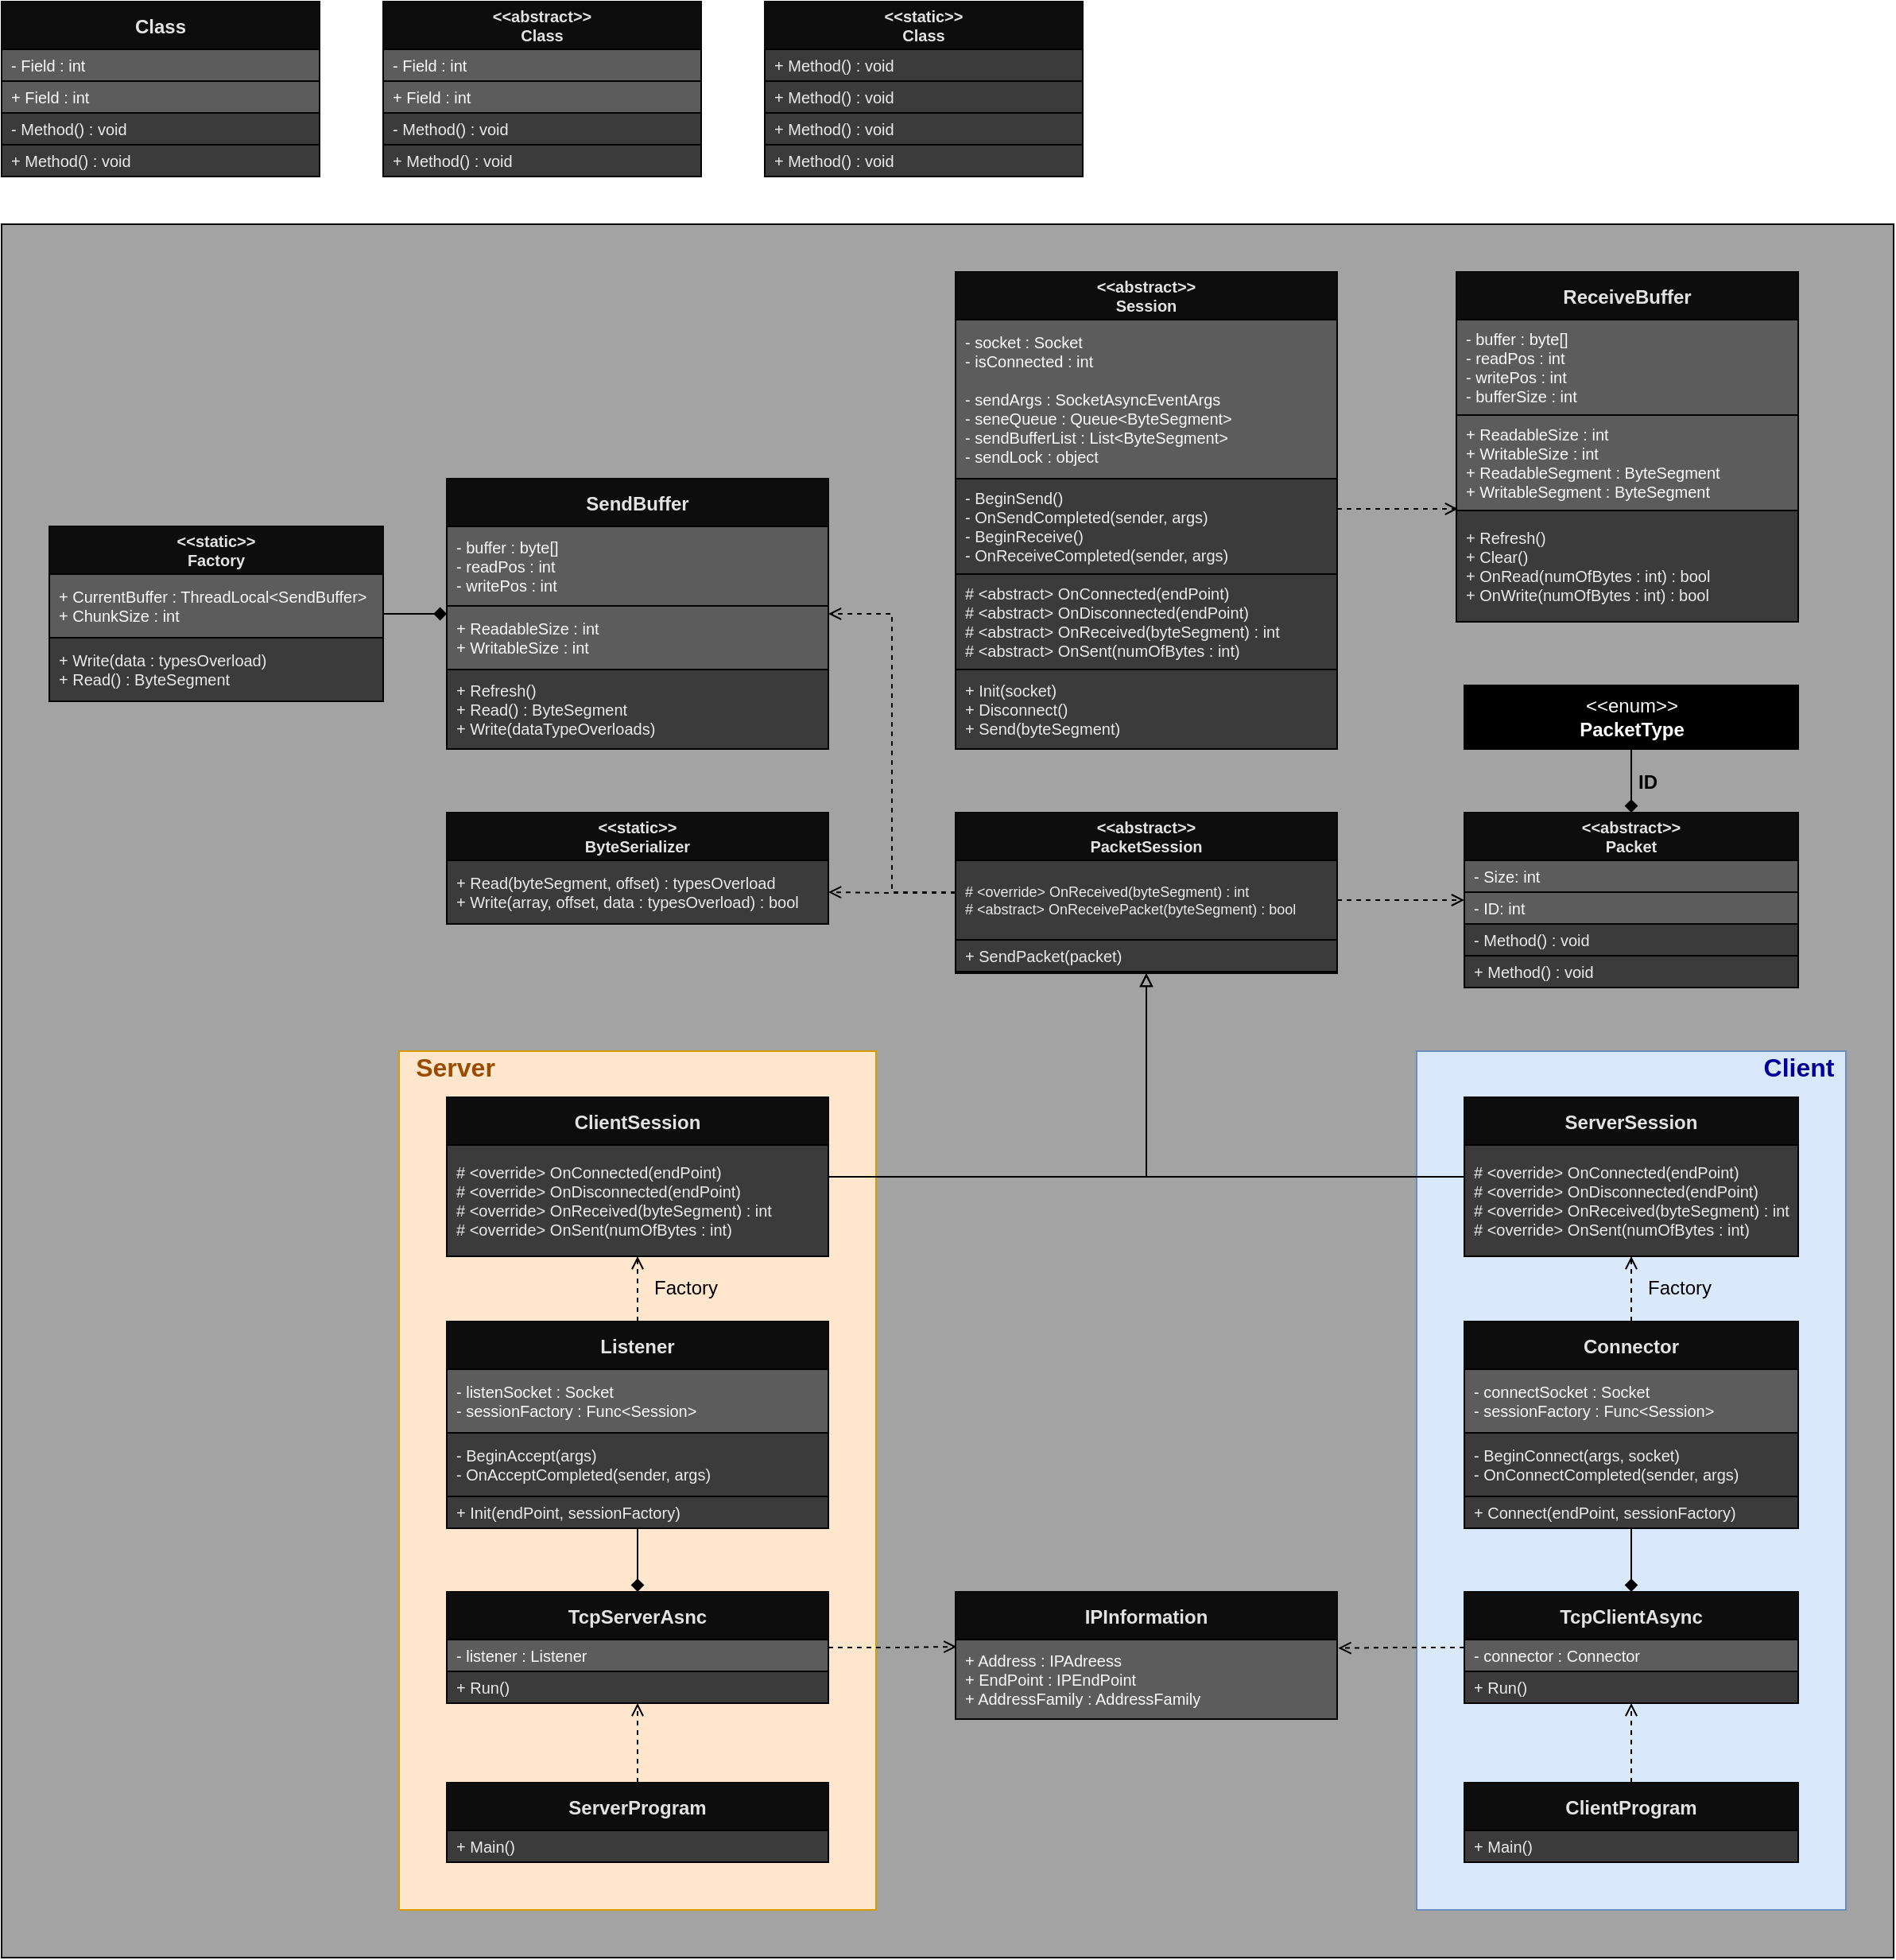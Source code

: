 <mxfile version="15.0.6" type="device"><diagram id="rxl3KO9zg1IrG6Cj4S-G" name="Page-1"><mxGraphModel dx="3161" dy="1089" grid="1" gridSize="10" guides="1" tooltips="1" connect="1" arrows="1" fold="1" page="1" pageScale="1" pageWidth="827" pageHeight="1169" math="0" shadow="0"><root><mxCell id="0"/><mxCell id="1" parent="0"/><mxCell id="gAie-ukueT0pM2yjUA3H-164" value="" style="rounded=0;whiteSpace=wrap;html=1;labelBackgroundColor=none;fontSize=8;fontColor=#000000;strokeColor=#000000;verticalAlign=middle;fillColor=#A3A3A3;" vertex="1" parent="1"><mxGeometry x="-520" y="710" width="1190" height="1090" as="geometry"/></mxCell><mxCell id="gAie-ukueT0pM2yjUA3H-161" value="" style="rounded=0;whiteSpace=wrap;html=1;labelBackgroundColor=none;fontSize=8;strokeColor=#d79b00;verticalAlign=middle;fillColor=#ffe6cc;" vertex="1" parent="1"><mxGeometry x="-270" y="1230" width="300" height="540" as="geometry"/></mxCell><mxCell id="gAie-ukueT0pM2yjUA3H-160" value="" style="rounded=0;whiteSpace=wrap;html=1;labelBackgroundColor=none;fontSize=8;strokeColor=#6c8ebf;verticalAlign=middle;fillColor=#dae8fc;" vertex="1" parent="1"><mxGeometry x="370" y="1230" width="270" height="540" as="geometry"/></mxCell><mxCell id="gAie-ukueT0pM2yjUA3H-1" value="&lt;&lt;abstract&gt;&gt;&#10;Class" style="swimlane;fontStyle=1;align=center;verticalAlign=middle;childLayout=stackLayout;horizontal=1;startSize=30;horizontalStack=0;resizeParent=1;resizeLast=0;collapsible=1;marginBottom=0;rounded=0;shadow=0;strokeWidth=1;fontSize=10;fillColor=#0D0D0D;fontColor=#E3E3E3;strokeColor=#0A0A0A;" vertex="1" parent="1"><mxGeometry x="-280" y="570" width="200" height="110" as="geometry"><mxRectangle x="230" y="140" width="160" height="26" as="alternateBounds"/></mxGeometry></mxCell><mxCell id="gAie-ukueT0pM2yjUA3H-2" value="- Field : int" style="text;align=left;verticalAlign=middle;spacingLeft=4;spacingRight=4;overflow=hidden;rotatable=0;points=[[0,0.5],[1,0.5]];portConstraint=eastwest;fontColor=#FAFAFA;strokeColor=#000000;fontSize=10;fontStyle=0;fillColor=#5C5C5C;" vertex="1" parent="gAie-ukueT0pM2yjUA3H-1"><mxGeometry y="30" width="200" height="20" as="geometry"/></mxCell><mxCell id="gAie-ukueT0pM2yjUA3H-3" value="+ Field : int" style="text;align=left;verticalAlign=middle;spacingLeft=4;spacingRight=4;overflow=hidden;rotatable=0;points=[[0,0.5],[1,0.5]];portConstraint=eastwest;fontColor=#FAFAFA;strokeColor=#000000;fontSize=10;fontStyle=0;fillColor=#5C5C5C;" vertex="1" parent="gAie-ukueT0pM2yjUA3H-1"><mxGeometry y="50" width="200" height="20" as="geometry"/></mxCell><mxCell id="gAie-ukueT0pM2yjUA3H-4" value="- Method() : void" style="text;align=left;verticalAlign=middle;spacingLeft=4;spacingRight=4;overflow=hidden;rotatable=0;points=[[0,0.5],[1,0.5]];portConstraint=eastwest;fontColor=#EBEBEB;fillColor=#3B3B3B;strokeColor=#000000;fontSize=10;" vertex="1" parent="gAie-ukueT0pM2yjUA3H-1"><mxGeometry y="70" width="200" height="20" as="geometry"/></mxCell><mxCell id="gAie-ukueT0pM2yjUA3H-5" value="+ Method() : void" style="text;align=left;verticalAlign=middle;spacingLeft=4;spacingRight=4;overflow=hidden;rotatable=0;points=[[0,0.5],[1,0.5]];portConstraint=eastwest;fontColor=#EBEBEB;fillColor=#3B3B3B;strokeColor=#000000;fontSize=10;" vertex="1" parent="gAie-ukueT0pM2yjUA3H-1"><mxGeometry y="90" width="200" height="20" as="geometry"/></mxCell><mxCell id="gAie-ukueT0pM2yjUA3H-6" value="Class" style="swimlane;fontStyle=1;align=center;verticalAlign=middle;childLayout=stackLayout;horizontal=1;startSize=30;horizontalStack=0;resizeParent=1;resizeLast=0;collapsible=1;marginBottom=0;rounded=0;shadow=0;strokeWidth=1;fontSize=12;fillColor=#0D0D0D;fontColor=#E3E3E3;strokeColor=#0A0A0A;" vertex="1" parent="1"><mxGeometry x="-520" y="570" width="200" height="110" as="geometry"><mxRectangle x="230" y="140" width="160" height="26" as="alternateBounds"/></mxGeometry></mxCell><mxCell id="gAie-ukueT0pM2yjUA3H-7" value="- Field : int" style="text;align=left;verticalAlign=middle;spacingLeft=4;spacingRight=4;overflow=hidden;rotatable=0;points=[[0,0.5],[1,0.5]];portConstraint=eastwest;fontColor=#FAFAFA;strokeColor=#000000;fontSize=10;fontStyle=0;fillColor=#5C5C5C;" vertex="1" parent="gAie-ukueT0pM2yjUA3H-6"><mxGeometry y="30" width="200" height="20" as="geometry"/></mxCell><mxCell id="gAie-ukueT0pM2yjUA3H-8" value="+ Field : int" style="text;align=left;verticalAlign=middle;spacingLeft=4;spacingRight=4;overflow=hidden;rotatable=0;points=[[0,0.5],[1,0.5]];portConstraint=eastwest;fontColor=#FAFAFA;strokeColor=#000000;fontSize=10;fontStyle=0;fillColor=#5C5C5C;" vertex="1" parent="gAie-ukueT0pM2yjUA3H-6"><mxGeometry y="50" width="200" height="20" as="geometry"/></mxCell><mxCell id="gAie-ukueT0pM2yjUA3H-9" value="- Method() : void" style="text;align=left;verticalAlign=middle;spacingLeft=4;spacingRight=4;overflow=hidden;rotatable=0;points=[[0,0.5],[1,0.5]];portConstraint=eastwest;fontColor=#EBEBEB;fillColor=#3B3B3B;strokeColor=#000000;fontSize=10;" vertex="1" parent="gAie-ukueT0pM2yjUA3H-6"><mxGeometry y="70" width="200" height="20" as="geometry"/></mxCell><mxCell id="gAie-ukueT0pM2yjUA3H-10" value="+ Method() : void" style="text;align=left;verticalAlign=middle;spacingLeft=4;spacingRight=4;overflow=hidden;rotatable=0;points=[[0,0.5],[1,0.5]];portConstraint=eastwest;fontColor=#EBEBEB;fillColor=#3B3B3B;strokeColor=#000000;fontSize=10;" vertex="1" parent="gAie-ukueT0pM2yjUA3H-6"><mxGeometry y="90" width="200" height="20" as="geometry"/></mxCell><mxCell id="gAie-ukueT0pM2yjUA3H-11" value="ReceiveBuffer" style="swimlane;fontStyle=1;align=center;verticalAlign=middle;childLayout=stackLayout;horizontal=1;startSize=30;horizontalStack=0;resizeParent=1;resizeLast=0;collapsible=1;marginBottom=0;rounded=0;shadow=0;strokeWidth=1;fontSize=12;fillColor=#0D0D0D;fontColor=#E3E3E3;strokeColor=#0A0A0A;" vertex="1" parent="1"><mxGeometry x="395" y="740" width="215" height="220" as="geometry"><mxRectangle x="230" y="140" width="160" height="26" as="alternateBounds"/></mxGeometry></mxCell><mxCell id="gAie-ukueT0pM2yjUA3H-12" value="- buffer : byte[]&#10;- readPos : int&#10;- writePos : int&#10;- bufferSize : int" style="text;align=left;verticalAlign=middle;spacingLeft=4;spacingRight=4;overflow=hidden;rotatable=0;points=[[0,0.5],[1,0.5]];portConstraint=eastwest;fontColor=#FAFAFA;strokeColor=#000000;fontSize=10;fontStyle=0;fillColor=#5C5C5C;" vertex="1" parent="gAie-ukueT0pM2yjUA3H-11"><mxGeometry y="30" width="215" height="60" as="geometry"/></mxCell><mxCell id="gAie-ukueT0pM2yjUA3H-135" value="+ ReadableSize : int&#10;+ WritableSize : int&#10;+ ReadableSegment : ByteSegment&#10;+ WritableSegment : ByteSegment" style="text;align=left;verticalAlign=middle;spacingLeft=4;spacingRight=4;overflow=hidden;rotatable=0;points=[[0,0.5],[1,0.5]];portConstraint=eastwest;fontColor=#FAFAFA;strokeColor=#000000;fontSize=10;fontStyle=0;fillColor=#5C5C5C;" vertex="1" parent="gAie-ukueT0pM2yjUA3H-11"><mxGeometry y="90" width="215" height="60" as="geometry"/></mxCell><mxCell id="gAie-ukueT0pM2yjUA3H-15" value="+ Refresh()&#10;+ Clear()&#10;+ OnRead(numOfBytes : int) : bool&#10;+ OnWrite(numOfBytes : int) : bool" style="text;align=left;verticalAlign=middle;spacingLeft=4;spacingRight=4;overflow=hidden;rotatable=0;points=[[0,0.5],[1,0.5]];portConstraint=eastwest;fontColor=#EBEBEB;fillColor=#3B3B3B;strokeColor=#000000;fontSize=10;" vertex="1" parent="gAie-ukueT0pM2yjUA3H-11"><mxGeometry y="150" width="215" height="70" as="geometry"/></mxCell><mxCell id="gAie-ukueT0pM2yjUA3H-147" style="edgeStyle=orthogonalEdgeStyle;rounded=0;orthogonalLoop=1;jettySize=auto;html=1;fontSize=9;endArrow=block;endFill=0;" edge="1" parent="1" source="gAie-ukueT0pM2yjUA3H-16" target="gAie-ukueT0pM2yjUA3H-109"><mxGeometry relative="1" as="geometry"/></mxCell><mxCell id="gAie-ukueT0pM2yjUA3H-16" value="ClientSession" style="swimlane;fontStyle=1;align=center;verticalAlign=middle;childLayout=stackLayout;horizontal=1;startSize=30;horizontalStack=0;resizeParent=1;resizeLast=0;collapsible=1;marginBottom=0;rounded=0;shadow=0;strokeWidth=1;fontSize=12;fillColor=#0D0D0D;fontColor=#E3E3E3;strokeColor=#0A0A0A;" vertex="1" parent="1"><mxGeometry x="-240" y="1259" width="240" height="100" as="geometry"><mxRectangle x="230" y="140" width="160" height="26" as="alternateBounds"/></mxGeometry></mxCell><mxCell id="gAie-ukueT0pM2yjUA3H-19" value="# &lt;override&gt; OnConnected(endPoint)&#10;# &lt;override&gt; OnDisconnected(endPoint) &#10;# &lt;override&gt; OnReceived(byteSegment) : int&#10;# &lt;override&gt; OnSent(numOfBytes : int)" style="text;align=left;verticalAlign=middle;spacingLeft=4;spacingRight=4;overflow=hidden;rotatable=0;points=[[0,0.5],[1,0.5]];portConstraint=eastwest;fontColor=#EBEBEB;fillColor=#3B3B3B;strokeColor=#000000;fontSize=10;" vertex="1" parent="gAie-ukueT0pM2yjUA3H-16"><mxGeometry y="30" width="240" height="70" as="geometry"/></mxCell><mxCell id="gAie-ukueT0pM2yjUA3H-21" value="&lt;&lt;static&gt;&gt;&#10;Class" style="swimlane;fontStyle=1;align=center;verticalAlign=middle;childLayout=stackLayout;horizontal=1;startSize=30;horizontalStack=0;resizeParent=1;resizeLast=0;collapsible=1;marginBottom=0;rounded=0;shadow=0;strokeWidth=1;fontSize=10;fillColor=#0D0D0D;fontColor=#E3E3E3;strokeColor=#0A0A0A;" vertex="1" parent="1"><mxGeometry x="-40" y="570" width="200" height="110" as="geometry"><mxRectangle x="230" y="140" width="160" height="26" as="alternateBounds"/></mxGeometry></mxCell><mxCell id="gAie-ukueT0pM2yjUA3H-22" value="+ Method() : void" style="text;align=left;verticalAlign=middle;spacingLeft=4;spacingRight=4;overflow=hidden;rotatable=0;points=[[0,0.5],[1,0.5]];portConstraint=eastwest;fontColor=#EBEBEB;fillColor=#3B3B3B;strokeColor=#000000;fontSize=10;" vertex="1" parent="gAie-ukueT0pM2yjUA3H-21"><mxGeometry y="30" width="200" height="20" as="geometry"/></mxCell><mxCell id="gAie-ukueT0pM2yjUA3H-23" value="+ Method() : void" style="text;align=left;verticalAlign=middle;spacingLeft=4;spacingRight=4;overflow=hidden;rotatable=0;points=[[0,0.5],[1,0.5]];portConstraint=eastwest;fontColor=#EBEBEB;fillColor=#3B3B3B;strokeColor=#000000;fontSize=10;" vertex="1" parent="gAie-ukueT0pM2yjUA3H-21"><mxGeometry y="50" width="200" height="20" as="geometry"/></mxCell><mxCell id="gAie-ukueT0pM2yjUA3H-24" value="+ Method() : void" style="text;align=left;verticalAlign=middle;spacingLeft=4;spacingRight=4;overflow=hidden;rotatable=0;points=[[0,0.5],[1,0.5]];portConstraint=eastwest;fontColor=#EBEBEB;fillColor=#3B3B3B;strokeColor=#000000;fontSize=10;" vertex="1" parent="gAie-ukueT0pM2yjUA3H-21"><mxGeometry y="70" width="200" height="20" as="geometry"/></mxCell><mxCell id="gAie-ukueT0pM2yjUA3H-25" value="+ Method() : void" style="text;align=left;verticalAlign=middle;spacingLeft=4;spacingRight=4;overflow=hidden;rotatable=0;points=[[0,0.5],[1,0.5]];portConstraint=eastwest;fontColor=#EBEBEB;fillColor=#3B3B3B;strokeColor=#000000;fontSize=10;" vertex="1" parent="gAie-ukueT0pM2yjUA3H-21"><mxGeometry y="90" width="200" height="20" as="geometry"/></mxCell><mxCell id="gAie-ukueT0pM2yjUA3H-119" style="edgeStyle=orthogonalEdgeStyle;rounded=0;orthogonalLoop=1;jettySize=auto;html=1;entryX=0.5;entryY=0;entryDx=0;entryDy=0;endArrow=diamond;endFill=1;" edge="1" parent="1" source="gAie-ukueT0pM2yjUA3H-26" target="gAie-ukueT0pM2yjUA3H-114"><mxGeometry relative="1" as="geometry"/></mxCell><mxCell id="gAie-ukueT0pM2yjUA3H-26" value="&lt;span style=&quot;font-size: 12px&quot;&gt;&amp;lt;&amp;lt;enum&amp;gt;&amp;gt;&lt;/span&gt;&lt;br style=&quot;font-size: 12px&quot;&gt;&lt;b style=&quot;font-size: 12px&quot;&gt;PacketType&lt;/b&gt;" style="html=1;fontSize=10;verticalAlign=middle;fillColor=#000000;fontColor=#FFFFFF;" vertex="1" parent="1"><mxGeometry x="400" y="1000" width="210" height="40" as="geometry"/></mxCell><mxCell id="gAie-ukueT0pM2yjUA3H-27" value="SendBuffer" style="swimlane;fontStyle=1;align=center;verticalAlign=middle;childLayout=stackLayout;horizontal=1;startSize=30;horizontalStack=0;resizeParent=1;resizeLast=0;collapsible=1;marginBottom=0;rounded=0;shadow=0;strokeWidth=1;fontSize=12;fillColor=#0D0D0D;fontColor=#E3E3E3;strokeColor=#0A0A0A;" vertex="1" parent="1"><mxGeometry x="-240" y="870" width="240" height="170" as="geometry"><mxRectangle x="230" y="140" width="160" height="26" as="alternateBounds"/></mxGeometry></mxCell><mxCell id="gAie-ukueT0pM2yjUA3H-28" value="- buffer : byte[]&#10;- readPos : int&#10;- writePos : int" style="text;align=left;verticalAlign=middle;spacingLeft=4;spacingRight=4;overflow=hidden;rotatable=0;points=[[0,0.5],[1,0.5]];portConstraint=eastwest;fontColor=#FAFAFA;strokeColor=#000000;fontSize=10;fontStyle=0;fillColor=#5C5C5C;" vertex="1" parent="gAie-ukueT0pM2yjUA3H-27"><mxGeometry y="30" width="240" height="50" as="geometry"/></mxCell><mxCell id="gAie-ukueT0pM2yjUA3H-29" value="+ ReadableSize : int&#10;+ WritableSize : int" style="text;align=left;verticalAlign=middle;spacingLeft=4;spacingRight=4;overflow=hidden;rotatable=0;points=[[0,0.5],[1,0.5]];portConstraint=eastwest;fontColor=#FAFAFA;strokeColor=#000000;fontSize=10;fontStyle=0;fillColor=#5C5C5C;" vertex="1" parent="gAie-ukueT0pM2yjUA3H-27"><mxGeometry y="80" width="240" height="40" as="geometry"/></mxCell><mxCell id="gAie-ukueT0pM2yjUA3H-31" value="+ Refresh()&#10;+ Read() : ByteSegment&#10;+ Write(dataTypeOverloads)" style="text;align=left;verticalAlign=middle;spacingLeft=4;spacingRight=4;overflow=hidden;rotatable=0;points=[[0,0.5],[1,0.5]];portConstraint=eastwest;fontColor=#EBEBEB;fillColor=#3B3B3B;strokeColor=#000000;fontSize=10;" vertex="1" parent="gAie-ukueT0pM2yjUA3H-27"><mxGeometry y="120" width="240" height="50" as="geometry"/></mxCell><mxCell id="gAie-ukueT0pM2yjUA3H-142" style="edgeStyle=orthogonalEdgeStyle;rounded=0;orthogonalLoop=1;jettySize=auto;html=1;fontSize=9;endArrow=diamond;endFill=1;" edge="1" parent="1" source="gAie-ukueT0pM2yjUA3H-32" target="gAie-ukueT0pM2yjUA3H-27"><mxGeometry relative="1" as="geometry"/></mxCell><mxCell id="gAie-ukueT0pM2yjUA3H-32" value="&lt;&lt;static&gt;&gt;&#10;Factory" style="swimlane;fontStyle=1;align=center;verticalAlign=middle;childLayout=stackLayout;horizontal=1;startSize=30;horizontalStack=0;resizeParent=1;resizeLast=0;collapsible=1;marginBottom=0;rounded=0;shadow=0;strokeWidth=1;fontSize=10;fillColor=#0D0D0D;fontColor=#E3E3E3;strokeColor=#0A0A0A;" vertex="1" parent="1"><mxGeometry x="-490" y="900" width="210" height="110" as="geometry"><mxRectangle x="230" y="140" width="160" height="26" as="alternateBounds"/></mxGeometry></mxCell><mxCell id="gAie-ukueT0pM2yjUA3H-141" value="+ CurrentBuffer : ThreadLocal&lt;SendBuffer&gt;&#10;+ ChunkSize : int" style="text;align=left;verticalAlign=middle;spacingLeft=4;spacingRight=4;overflow=hidden;rotatable=0;points=[[0,0.5],[1,0.5]];portConstraint=eastwest;fontColor=#FAFAFA;strokeColor=#000000;fontSize=10;fontStyle=0;fillColor=#5C5C5C;" vertex="1" parent="gAie-ukueT0pM2yjUA3H-32"><mxGeometry y="30" width="210" height="40" as="geometry"/></mxCell><mxCell id="gAie-ukueT0pM2yjUA3H-33" value="+ Write(data : typesOverload)&#10;+ Read() : ByteSegment" style="text;align=left;verticalAlign=middle;spacingLeft=4;spacingRight=4;overflow=hidden;rotatable=0;points=[[0,0.5],[1,0.5]];portConstraint=eastwest;fontColor=#EBEBEB;fillColor=#3B3B3B;strokeColor=#000000;fontSize=10;" vertex="1" parent="gAie-ukueT0pM2yjUA3H-32"><mxGeometry y="70" width="210" height="40" as="geometry"/></mxCell><mxCell id="gAie-ukueT0pM2yjUA3H-42" value="&lt;&lt;static&gt;&gt;&#10;ByteSerializer" style="swimlane;fontStyle=1;align=center;verticalAlign=middle;childLayout=stackLayout;horizontal=1;startSize=30;horizontalStack=0;resizeParent=1;resizeLast=0;collapsible=1;marginBottom=0;rounded=0;shadow=0;strokeWidth=1;fontSize=10;fillColor=#0D0D0D;fontColor=#E3E3E3;strokeColor=#0A0A0A;" vertex="1" parent="1"><mxGeometry x="-240" y="1080" width="240" height="70" as="geometry"><mxRectangle x="230" y="140" width="160" height="26" as="alternateBounds"/></mxGeometry></mxCell><mxCell id="gAie-ukueT0pM2yjUA3H-46" value="+ Read(byteSegment, offset) : typesOverload&#10;+ Write(array, offset, data : typesOverload) : bool" style="text;align=left;verticalAlign=middle;spacingLeft=4;spacingRight=4;overflow=hidden;rotatable=0;points=[[0,0.5],[1,0.5]];portConstraint=eastwest;fontColor=#EBEBEB;fillColor=#3B3B3B;strokeColor=#000000;fontSize=10;" vertex="1" parent="gAie-ukueT0pM2yjUA3H-42"><mxGeometry y="30" width="240" height="40" as="geometry"/></mxCell><mxCell id="gAie-ukueT0pM2yjUA3H-149" style="edgeStyle=orthogonalEdgeStyle;rounded=0;orthogonalLoop=1;jettySize=auto;html=1;entryX=0.5;entryY=1;entryDx=0;entryDy=0;fontSize=9;endArrow=open;endFill=0;dashed=1;" edge="1" parent="1" source="gAie-ukueT0pM2yjUA3H-49" target="gAie-ukueT0pM2yjUA3H-16"><mxGeometry relative="1" as="geometry"/></mxCell><mxCell id="gAie-ukueT0pM2yjUA3H-152" style="edgeStyle=orthogonalEdgeStyle;rounded=0;orthogonalLoop=1;jettySize=auto;html=1;exitX=0.5;exitY=1;exitDx=0;exitDy=0;fontSize=9;endArrow=diamond;endFill=1;" edge="1" parent="1" source="gAie-ukueT0pM2yjUA3H-49" target="gAie-ukueT0pM2yjUA3H-54"><mxGeometry relative="1" as="geometry"><mxPoint x="-120" y="1579" as="targetPoint"/></mxGeometry></mxCell><mxCell id="gAie-ukueT0pM2yjUA3H-49" value="Listener" style="swimlane;fontStyle=1;align=center;verticalAlign=middle;childLayout=stackLayout;horizontal=1;startSize=30;horizontalStack=0;resizeParent=1;resizeLast=0;collapsible=1;marginBottom=0;rounded=0;shadow=0;strokeWidth=1;fontSize=12;fillColor=#0D0D0D;fontColor=#E3E3E3;strokeColor=#0A0A0A;" vertex="1" parent="1"><mxGeometry x="-240" y="1400" width="240" height="130" as="geometry"><mxRectangle x="230" y="140" width="160" height="26" as="alternateBounds"/></mxGeometry></mxCell><mxCell id="gAie-ukueT0pM2yjUA3H-50" value="- listenSocket : Socket&#10;- sessionFactory : Func&lt;Session&gt;" style="text;align=left;verticalAlign=middle;spacingLeft=4;spacingRight=4;overflow=hidden;rotatable=0;points=[[0,0.5],[1,0.5]];portConstraint=eastwest;fontColor=#FAFAFA;strokeColor=#000000;fontSize=10;fontStyle=0;fillColor=#5C5C5C;" vertex="1" parent="gAie-ukueT0pM2yjUA3H-49"><mxGeometry y="30" width="240" height="40" as="geometry"/></mxCell><mxCell id="gAie-ukueT0pM2yjUA3H-53" value="- BeginAccept(args)&#10;- OnAcceptCompleted(sender, args)" style="text;align=left;verticalAlign=middle;spacingLeft=4;spacingRight=4;overflow=hidden;rotatable=0;points=[[0,0.5],[1,0.5]];portConstraint=eastwest;fontColor=#EBEBEB;fillColor=#3B3B3B;strokeColor=#000000;fontSize=10;" vertex="1" parent="gAie-ukueT0pM2yjUA3H-49"><mxGeometry y="70" width="240" height="40" as="geometry"/></mxCell><mxCell id="gAie-ukueT0pM2yjUA3H-157" style="edgeStyle=orthogonalEdgeStyle;rounded=0;orthogonalLoop=1;jettySize=auto;html=1;entryX=0.003;entryY=0.09;entryDx=0;entryDy=0;entryPerimeter=0;dashed=1;fontSize=12;endArrow=open;endFill=0;" edge="1" parent="1" source="gAie-ukueT0pM2yjUA3H-54" target="gAie-ukueT0pM2yjUA3H-82"><mxGeometry relative="1" as="geometry"/></mxCell><mxCell id="gAie-ukueT0pM2yjUA3H-54" value="TcpServerAsnc" style="swimlane;fontStyle=1;align=center;verticalAlign=middle;childLayout=stackLayout;horizontal=1;startSize=30;horizontalStack=0;resizeParent=1;resizeLast=0;collapsible=1;marginBottom=0;rounded=0;shadow=0;strokeWidth=1;fontSize=12;fillColor=#0D0D0D;fontColor=#E3E3E3;strokeColor=#0A0A0A;" vertex="1" parent="1"><mxGeometry x="-240" y="1570" width="240" height="70" as="geometry"><mxRectangle x="230" y="140" width="160" height="26" as="alternateBounds"/></mxGeometry></mxCell><mxCell id="gAie-ukueT0pM2yjUA3H-55" value="- listener : Listener" style="text;align=left;verticalAlign=middle;spacingLeft=4;spacingRight=4;overflow=hidden;rotatable=0;points=[[0,0.5],[1,0.5]];portConstraint=eastwest;fontColor=#FAFAFA;strokeColor=#000000;fontSize=10;fontStyle=0;fillColor=#5C5C5C;" vertex="1" parent="gAie-ukueT0pM2yjUA3H-54"><mxGeometry y="30" width="240" height="20" as="geometry"/></mxCell><mxCell id="gAie-ukueT0pM2yjUA3H-57" value="+ Run()" style="text;align=left;verticalAlign=middle;spacingLeft=4;spacingRight=4;overflow=hidden;rotatable=0;points=[[0,0.5],[1,0.5]];portConstraint=eastwest;fontColor=#EBEBEB;fillColor=#3B3B3B;strokeColor=#000000;fontSize=10;" vertex="1" parent="gAie-ukueT0pM2yjUA3H-54"><mxGeometry y="50" width="240" height="20" as="geometry"/></mxCell><mxCell id="gAie-ukueT0pM2yjUA3H-151" style="edgeStyle=orthogonalEdgeStyle;rounded=0;orthogonalLoop=1;jettySize=auto;html=1;dashed=1;fontSize=9;endArrow=open;endFill=0;" edge="1" parent="1" source="gAie-ukueT0pM2yjUA3H-59" target="gAie-ukueT0pM2yjUA3H-54"><mxGeometry relative="1" as="geometry"/></mxCell><mxCell id="gAie-ukueT0pM2yjUA3H-59" value="ServerProgram" style="swimlane;fontStyle=1;align=center;verticalAlign=middle;childLayout=stackLayout;horizontal=1;startSize=30;horizontalStack=0;resizeParent=1;resizeLast=0;collapsible=1;marginBottom=0;rounded=0;shadow=0;strokeWidth=1;fontSize=12;fillColor=#0D0D0D;fontColor=#E3E3E3;strokeColor=#0A0A0A;" vertex="1" parent="1"><mxGeometry x="-240" y="1690" width="240" height="50" as="geometry"><mxRectangle x="230" y="140" width="160" height="26" as="alternateBounds"/></mxGeometry></mxCell><mxCell id="gAie-ukueT0pM2yjUA3H-62" value="+ Main()" style="text;align=left;verticalAlign=middle;spacingLeft=4;spacingRight=4;overflow=hidden;rotatable=0;points=[[0,0.5],[1,0.5]];portConstraint=eastwest;fontColor=#EBEBEB;fillColor=#3B3B3B;strokeColor=#000000;fontSize=10;" vertex="1" parent="gAie-ukueT0pM2yjUA3H-59"><mxGeometry y="30" width="240" height="20" as="geometry"/></mxCell><mxCell id="gAie-ukueT0pM2yjUA3H-153" style="edgeStyle=orthogonalEdgeStyle;rounded=0;orthogonalLoop=1;jettySize=auto;html=1;fontSize=9;endArrow=diamond;endFill=1;" edge="1" parent="1" source="gAie-ukueT0pM2yjUA3H-64" target="gAie-ukueT0pM2yjUA3H-69"><mxGeometry relative="1" as="geometry"/></mxCell><mxCell id="gAie-ukueT0pM2yjUA3H-155" style="edgeStyle=orthogonalEdgeStyle;rounded=0;orthogonalLoop=1;jettySize=auto;html=1;dashed=1;fontSize=9;endArrow=open;endFill=0;" edge="1" parent="1" source="gAie-ukueT0pM2yjUA3H-64" target="gAie-ukueT0pM2yjUA3H-130"><mxGeometry relative="1" as="geometry"/></mxCell><mxCell id="gAie-ukueT0pM2yjUA3H-64" value="Connector" style="swimlane;fontStyle=1;align=center;verticalAlign=middle;childLayout=stackLayout;horizontal=1;startSize=30;horizontalStack=0;resizeParent=1;resizeLast=0;collapsible=1;marginBottom=0;rounded=0;shadow=0;strokeWidth=1;fontSize=12;fillColor=#0D0D0D;fontColor=#E3E3E3;strokeColor=#0A0A0A;" vertex="1" parent="1"><mxGeometry x="400" y="1400" width="210" height="130" as="geometry"><mxRectangle x="230" y="140" width="160" height="26" as="alternateBounds"/></mxGeometry></mxCell><mxCell id="gAie-ukueT0pM2yjUA3H-96" value="- connectSocket : Socket&#10;- sessionFactory : Func&lt;Session&gt;" style="text;align=left;verticalAlign=middle;spacingLeft=4;spacingRight=4;overflow=hidden;rotatable=0;points=[[0,0.5],[1,0.5]];portConstraint=eastwest;fontColor=#FAFAFA;strokeColor=#000000;fontSize=10;fontStyle=0;fillColor=#5C5C5C;" vertex="1" parent="gAie-ukueT0pM2yjUA3H-64"><mxGeometry y="30" width="210" height="40" as="geometry"/></mxCell><mxCell id="gAie-ukueT0pM2yjUA3H-68" value="- BeginConnect(args, socket)&#10;- OnConnectCompleted(sender, args)" style="text;align=left;verticalAlign=middle;spacingLeft=4;spacingRight=4;overflow=hidden;rotatable=0;points=[[0,0.5],[1,0.5]];portConstraint=eastwest;fontColor=#EBEBEB;fillColor=#3B3B3B;strokeColor=#000000;fontSize=10;" vertex="1" parent="gAie-ukueT0pM2yjUA3H-64"><mxGeometry y="70" width="210" height="40" as="geometry"/></mxCell><mxCell id="gAie-ukueT0pM2yjUA3H-67" value="+ Connect(endPoint, sessionFactory)" style="text;align=left;verticalAlign=middle;spacingLeft=4;spacingRight=4;overflow=hidden;rotatable=0;points=[[0,0.5],[1,0.5]];portConstraint=eastwest;fontColor=#EBEBEB;fillColor=#3B3B3B;strokeColor=#000000;fontSize=10;" vertex="1" parent="gAie-ukueT0pM2yjUA3H-64"><mxGeometry y="110" width="210" height="20" as="geometry"/></mxCell><mxCell id="gAie-ukueT0pM2yjUA3H-158" style="edgeStyle=orthogonalEdgeStyle;rounded=0;orthogonalLoop=1;jettySize=auto;html=1;entryX=1.003;entryY=0.107;entryDx=0;entryDy=0;entryPerimeter=0;dashed=1;fontSize=12;endArrow=open;endFill=0;" edge="1" parent="1" source="gAie-ukueT0pM2yjUA3H-69" target="gAie-ukueT0pM2yjUA3H-82"><mxGeometry relative="1" as="geometry"/></mxCell><mxCell id="gAie-ukueT0pM2yjUA3H-69" value="TcpClientAsync" style="swimlane;fontStyle=1;align=center;verticalAlign=middle;childLayout=stackLayout;horizontal=1;startSize=30;horizontalStack=0;resizeParent=1;resizeLast=0;collapsible=1;marginBottom=0;rounded=0;shadow=0;strokeWidth=1;fontSize=12;fillColor=#0D0D0D;fontColor=#E3E3E3;strokeColor=#0A0A0A;" vertex="1" parent="1"><mxGeometry x="400" y="1570" width="210" height="70" as="geometry"><mxRectangle x="230" y="140" width="160" height="26" as="alternateBounds"/></mxGeometry></mxCell><mxCell id="gAie-ukueT0pM2yjUA3H-70" value="- connector : Connector" style="text;align=left;verticalAlign=middle;spacingLeft=4;spacingRight=4;overflow=hidden;rotatable=0;points=[[0,0.5],[1,0.5]];portConstraint=eastwest;fontColor=#FAFAFA;strokeColor=#000000;fontSize=10;fontStyle=0;fillColor=#5C5C5C;" vertex="1" parent="gAie-ukueT0pM2yjUA3H-69"><mxGeometry y="30" width="210" height="20" as="geometry"/></mxCell><mxCell id="gAie-ukueT0pM2yjUA3H-72" value="+ Run()" style="text;align=left;verticalAlign=middle;spacingLeft=4;spacingRight=4;overflow=hidden;rotatable=0;points=[[0,0.5],[1,0.5]];portConstraint=eastwest;fontColor=#EBEBEB;fillColor=#3B3B3B;strokeColor=#000000;fontSize=10;" vertex="1" parent="gAie-ukueT0pM2yjUA3H-69"><mxGeometry y="50" width="210" height="20" as="geometry"/></mxCell><mxCell id="gAie-ukueT0pM2yjUA3H-154" style="edgeStyle=orthogonalEdgeStyle;rounded=0;orthogonalLoop=1;jettySize=auto;html=1;fontSize=9;endArrow=open;endFill=0;dashed=1;" edge="1" parent="1" source="gAie-ukueT0pM2yjUA3H-74" target="gAie-ukueT0pM2yjUA3H-69"><mxGeometry relative="1" as="geometry"><mxPoint x="505" y="1669" as="targetPoint"/></mxGeometry></mxCell><mxCell id="gAie-ukueT0pM2yjUA3H-74" value="ClientProgram" style="swimlane;fontStyle=1;align=center;verticalAlign=middle;childLayout=stackLayout;horizontal=1;startSize=30;horizontalStack=0;resizeParent=1;resizeLast=0;collapsible=1;marginBottom=0;rounded=0;shadow=0;strokeWidth=1;fontSize=12;fillColor=#0D0D0D;fontColor=#E3E3E3;strokeColor=#0A0A0A;" vertex="1" parent="1"><mxGeometry x="400" y="1690" width="210" height="50" as="geometry"><mxRectangle x="230" y="140" width="160" height="26" as="alternateBounds"/></mxGeometry></mxCell><mxCell id="gAie-ukueT0pM2yjUA3H-79" value="+ Main()" style="text;align=left;verticalAlign=middle;spacingLeft=4;spacingRight=4;overflow=hidden;rotatable=0;points=[[0,0.5],[1,0.5]];portConstraint=eastwest;fontColor=#EBEBEB;fillColor=#3B3B3B;strokeColor=#000000;fontSize=10;" vertex="1" parent="gAie-ukueT0pM2yjUA3H-74"><mxGeometry y="30" width="210" height="20" as="geometry"/></mxCell><mxCell id="gAie-ukueT0pM2yjUA3H-80" value="IPInformation" style="swimlane;fontStyle=1;align=center;verticalAlign=middle;childLayout=stackLayout;horizontal=1;startSize=30;horizontalStack=0;resizeParent=1;resizeLast=0;collapsible=1;marginBottom=0;rounded=0;shadow=0;strokeWidth=1;fontSize=12;fillColor=#0D0D0D;fontColor=#E3E3E3;strokeColor=#0A0A0A;" vertex="1" parent="1"><mxGeometry x="80" y="1570" width="240" height="80" as="geometry"><mxRectangle x="230" y="140" width="160" height="26" as="alternateBounds"/></mxGeometry></mxCell><mxCell id="gAie-ukueT0pM2yjUA3H-82" value="+ Address : IPAdreess&#10;+ EndPoint : IPEndPoint&#10;+ AddressFamily : AddressFamily" style="text;align=left;verticalAlign=middle;spacingLeft=4;spacingRight=4;overflow=hidden;rotatable=0;points=[[0,0.5],[1,0.5]];portConstraint=eastwest;fontColor=#FAFAFA;strokeColor=#000000;fontSize=10;fontStyle=0;fillColor=#5C5C5C;" vertex="1" parent="gAie-ukueT0pM2yjUA3H-80"><mxGeometry y="30" width="240" height="50" as="geometry"/></mxCell><mxCell id="gAie-ukueT0pM2yjUA3H-145" style="edgeStyle=orthogonalEdgeStyle;rounded=0;orthogonalLoop=1;jettySize=auto;html=1;dashed=1;fontSize=9;endArrow=open;endFill=0;" edge="1" parent="1" source="gAie-ukueT0pM2yjUA3H-104"><mxGeometry relative="1" as="geometry"><mxPoint x="396" y="889" as="targetPoint"/><Array as="points"><mxPoint x="340" y="889"/><mxPoint x="340" y="889"/></Array></mxGeometry></mxCell><mxCell id="gAie-ukueT0pM2yjUA3H-104" value="&lt;&lt;abstract&gt;&gt;&#10;Session" style="swimlane;fontStyle=1;align=center;verticalAlign=middle;childLayout=stackLayout;horizontal=1;startSize=30;horizontalStack=0;resizeParent=1;resizeLast=0;collapsible=1;marginBottom=0;rounded=0;shadow=0;strokeWidth=1;fontSize=10;fillColor=#0D0D0D;fontColor=#E3E3E3;strokeColor=#0A0A0A;" vertex="1" parent="1"><mxGeometry x="80" y="740" width="240" height="300" as="geometry"><mxRectangle x="230" y="140" width="160" height="26" as="alternateBounds"/></mxGeometry></mxCell><mxCell id="gAie-ukueT0pM2yjUA3H-105" value="- socket : Socket&#10;- isConnected : int&#10;&#10;- sendArgs : SocketAsyncEventArgs&#10;- seneQueue : Queue&lt;ByteSegment&gt;&#10;- sendBufferList : List&lt;ByteSegment&gt;&#10;- sendLock : object" style="text;align=left;verticalAlign=middle;spacingLeft=4;spacingRight=4;overflow=hidden;rotatable=0;points=[[0,0.5],[1,0.5]];portConstraint=eastwest;fontColor=#FAFAFA;strokeColor=#000000;fontSize=10;fontStyle=0;fillColor=#5C5C5C;" vertex="1" parent="gAie-ukueT0pM2yjUA3H-104"><mxGeometry y="30" width="240" height="100" as="geometry"/></mxCell><mxCell id="gAie-ukueT0pM2yjUA3H-107" value="- BeginSend()&#10;- OnSendCompleted(sender, args) &#10;- BeginReceive()&#10;- OnReceiveCompleted(sender, args)" style="text;align=left;verticalAlign=middle;spacingLeft=4;spacingRight=4;overflow=hidden;rotatable=0;points=[[0,0.5],[1,0.5]];portConstraint=eastwest;fontColor=#EBEBEB;fillColor=#3B3B3B;strokeColor=#000000;fontSize=10;" vertex="1" parent="gAie-ukueT0pM2yjUA3H-104"><mxGeometry y="130" width="240" height="60" as="geometry"/></mxCell><mxCell id="gAie-ukueT0pM2yjUA3H-124" value="# &lt;abstract&gt; OnConnected(endPoint)&#10;# &lt;abstract&gt; OnDisconnected(endPoint) &#10;# &lt;abstract&gt; OnReceived(byteSegment) : int&#10;# &lt;abstract&gt; OnSent(numOfBytes : int)" style="text;align=left;verticalAlign=middle;spacingLeft=4;spacingRight=4;overflow=hidden;rotatable=0;points=[[0,0.5],[1,0.5]];portConstraint=eastwest;fontColor=#EBEBEB;fillColor=#3B3B3B;strokeColor=#000000;fontSize=10;" vertex="1" parent="gAie-ukueT0pM2yjUA3H-104"><mxGeometry y="190" width="240" height="60" as="geometry"/></mxCell><mxCell id="gAie-ukueT0pM2yjUA3H-108" value="+ Init(socket) &#10;+ Disconnect() &#10;+ Send(byteSegment) " style="text;align=left;verticalAlign=middle;spacingLeft=4;spacingRight=4;overflow=hidden;rotatable=0;points=[[0,0.5],[1,0.5]];portConstraint=eastwest;fontColor=#EBEBEB;fillColor=#3B3B3B;strokeColor=#000000;fontSize=10;" vertex="1" parent="gAie-ukueT0pM2yjUA3H-104"><mxGeometry y="250" width="240" height="50" as="geometry"/></mxCell><mxCell id="gAie-ukueT0pM2yjUA3H-144" style="edgeStyle=orthogonalEdgeStyle;rounded=0;orthogonalLoop=1;jettySize=auto;html=1;entryX=1;entryY=0.5;entryDx=0;entryDy=0;dashed=1;fontSize=9;endArrow=open;endFill=0;" edge="1" parent="1" source="gAie-ukueT0pM2yjUA3H-109" target="gAie-ukueT0pM2yjUA3H-46"><mxGeometry relative="1" as="geometry"/></mxCell><mxCell id="gAie-ukueT0pM2yjUA3H-159" style="edgeStyle=orthogonalEdgeStyle;rounded=0;orthogonalLoop=1;jettySize=auto;html=1;dashed=1;fontSize=12;endArrow=open;endFill=0;" edge="1" parent="1" source="gAie-ukueT0pM2yjUA3H-109" target="gAie-ukueT0pM2yjUA3H-114"><mxGeometry relative="1" as="geometry"><Array as="points"><mxPoint x="340" y="1135"/><mxPoint x="340" y="1135"/></Array></mxGeometry></mxCell><mxCell id="gAie-ukueT0pM2yjUA3H-109" value="&lt;&lt;abstract&gt;&gt;&#10;PacketSession" style="swimlane;fontStyle=1;align=center;verticalAlign=middle;childLayout=stackLayout;horizontal=1;startSize=30;horizontalStack=0;resizeParent=1;resizeLast=0;collapsible=1;marginBottom=0;rounded=0;shadow=0;strokeWidth=1;fontSize=10;fillColor=#0D0D0D;fontColor=#E3E3E3;strokeColor=#0A0A0A;" vertex="1" parent="1"><mxGeometry x="80" y="1080" width="240" height="101" as="geometry"><mxRectangle x="230" y="140" width="160" height="26" as="alternateBounds"/></mxGeometry></mxCell><mxCell id="gAie-ukueT0pM2yjUA3H-112" value="# &lt;override&gt; OnReceived(byteSegment) : int&#10;# &lt;abstract&gt; OnReceivePacket(byteSegment) : bool" style="text;align=left;verticalAlign=middle;spacingLeft=4;spacingRight=4;overflow=hidden;rotatable=0;points=[[0,0.5],[1,0.5]];portConstraint=eastwest;fontColor=#EBEBEB;fillColor=#3B3B3B;strokeColor=#000000;fontSize=9;" vertex="1" parent="gAie-ukueT0pM2yjUA3H-109"><mxGeometry y="30" width="240" height="50" as="geometry"/></mxCell><mxCell id="gAie-ukueT0pM2yjUA3H-113" value="+ SendPacket(packet)" style="text;align=left;verticalAlign=middle;spacingLeft=4;spacingRight=4;overflow=hidden;rotatable=0;points=[[0,0.5],[1,0.5]];portConstraint=eastwest;fontColor=#EBEBEB;fillColor=#3B3B3B;strokeColor=#000000;fontSize=10;" vertex="1" parent="gAie-ukueT0pM2yjUA3H-109"><mxGeometry y="80" width="240" height="20" as="geometry"/></mxCell><mxCell id="gAie-ukueT0pM2yjUA3H-114" value="&lt;&lt;abstract&gt;&gt;&#10;Packet" style="swimlane;fontStyle=1;align=center;verticalAlign=middle;childLayout=stackLayout;horizontal=1;startSize=30;horizontalStack=0;resizeParent=1;resizeLast=0;collapsible=1;marginBottom=0;rounded=0;shadow=0;strokeWidth=1;fontSize=10;fillColor=#0D0D0D;fontColor=#E3E3E3;strokeColor=#0A0A0A;" vertex="1" parent="1"><mxGeometry x="400" y="1080" width="210" height="110" as="geometry"><mxRectangle x="230" y="140" width="160" height="26" as="alternateBounds"/></mxGeometry></mxCell><mxCell id="gAie-ukueT0pM2yjUA3H-115" value="- Size: int" style="text;align=left;verticalAlign=middle;spacingLeft=4;spacingRight=4;overflow=hidden;rotatable=0;points=[[0,0.5],[1,0.5]];portConstraint=eastwest;fontColor=#FAFAFA;strokeColor=#000000;fontSize=10;fontStyle=0;fillColor=#5C5C5C;" vertex="1" parent="gAie-ukueT0pM2yjUA3H-114"><mxGeometry y="30" width="210" height="20" as="geometry"/></mxCell><mxCell id="gAie-ukueT0pM2yjUA3H-116" value="- ID: int" style="text;align=left;verticalAlign=middle;spacingLeft=4;spacingRight=4;overflow=hidden;rotatable=0;points=[[0,0.5],[1,0.5]];portConstraint=eastwest;fontColor=#FAFAFA;strokeColor=#000000;fontSize=10;fontStyle=0;fillColor=#5C5C5C;" vertex="1" parent="gAie-ukueT0pM2yjUA3H-114"><mxGeometry y="50" width="210" height="20" as="geometry"/></mxCell><mxCell id="gAie-ukueT0pM2yjUA3H-117" value="- Method() : void" style="text;align=left;verticalAlign=middle;spacingLeft=4;spacingRight=4;overflow=hidden;rotatable=0;points=[[0,0.5],[1,0.5]];portConstraint=eastwest;fontColor=#EBEBEB;fillColor=#3B3B3B;strokeColor=#000000;fontSize=10;" vertex="1" parent="gAie-ukueT0pM2yjUA3H-114"><mxGeometry y="70" width="210" height="20" as="geometry"/></mxCell><mxCell id="gAie-ukueT0pM2yjUA3H-118" value="+ Method() : void" style="text;align=left;verticalAlign=middle;spacingLeft=4;spacingRight=4;overflow=hidden;rotatable=0;points=[[0,0.5],[1,0.5]];portConstraint=eastwest;fontColor=#EBEBEB;fillColor=#3B3B3B;strokeColor=#000000;fontSize=10;" vertex="1" parent="gAie-ukueT0pM2yjUA3H-114"><mxGeometry y="90" width="210" height="20" as="geometry"/></mxCell><mxCell id="gAie-ukueT0pM2yjUA3H-120" value="&lt;b&gt;ID&lt;/b&gt;" style="text;html=1;align=center;verticalAlign=middle;resizable=0;points=[];autosize=1;strokeColor=none;fillColor=none;" vertex="1" parent="1"><mxGeometry x="500" y="1051" width="30" height="20" as="geometry"/></mxCell><mxCell id="gAie-ukueT0pM2yjUA3H-148" style="edgeStyle=orthogonalEdgeStyle;rounded=0;orthogonalLoop=1;jettySize=auto;html=1;fontSize=9;endArrow=block;endFill=0;" edge="1" parent="1" source="gAie-ukueT0pM2yjUA3H-130" target="gAie-ukueT0pM2yjUA3H-109"><mxGeometry relative="1" as="geometry"/></mxCell><mxCell id="gAie-ukueT0pM2yjUA3H-130" value="ServerSession" style="swimlane;fontStyle=1;align=center;verticalAlign=middle;childLayout=stackLayout;horizontal=1;startSize=30;horizontalStack=0;resizeParent=1;resizeLast=0;collapsible=1;marginBottom=0;rounded=0;shadow=0;strokeWidth=1;fontSize=12;fillColor=#0D0D0D;fontColor=#E3E3E3;strokeColor=#0A0A0A;" vertex="1" parent="1"><mxGeometry x="400" y="1259" width="210" height="100" as="geometry"><mxRectangle x="80" y="1200" width="160" height="26" as="alternateBounds"/></mxGeometry></mxCell><mxCell id="gAie-ukueT0pM2yjUA3H-131" value="# &lt;override&gt; OnConnected(endPoint)&#10;# &lt;override&gt; OnDisconnected(endPoint) &#10;# &lt;override&gt; OnReceived(byteSegment) : int&#10;# &lt;override&gt; OnSent(numOfBytes : int)" style="text;align=left;verticalAlign=middle;spacingLeft=4;spacingRight=4;overflow=hidden;rotatable=0;points=[[0,0.5],[1,0.5]];portConstraint=eastwest;fontColor=#EBEBEB;fillColor=#3B3B3B;strokeColor=#000000;fontSize=10;" vertex="1" parent="gAie-ukueT0pM2yjUA3H-130"><mxGeometry y="30" width="210" height="70" as="geometry"/></mxCell><mxCell id="gAie-ukueT0pM2yjUA3H-146" style="edgeStyle=orthogonalEdgeStyle;rounded=0;orthogonalLoop=1;jettySize=auto;html=1;entryX=1;entryY=0.5;entryDx=0;entryDy=0;dashed=1;fontSize=9;endArrow=open;endFill=0;" edge="1" parent="1" source="gAie-ukueT0pM2yjUA3H-112" target="gAie-ukueT0pM2yjUA3H-27"><mxGeometry relative="1" as="geometry"><Array as="points"><mxPoint x="40" y="1130"/><mxPoint x="40" y="955"/></Array></mxGeometry></mxCell><mxCell id="gAie-ukueT0pM2yjUA3H-150" value="Factory" style="text;html=1;align=center;verticalAlign=middle;resizable=0;points=[];autosize=1;strokeColor=none;fillColor=none;fontSize=12;" vertex="1" parent="1"><mxGeometry x="-120" y="1369" width="60" height="20" as="geometry"/></mxCell><mxCell id="gAie-ukueT0pM2yjUA3H-52" value="+ Init(endPoint, sessionFactory)" style="text;align=left;verticalAlign=middle;spacingLeft=4;spacingRight=4;overflow=hidden;rotatable=0;points=[[0,0.5],[1,0.5]];portConstraint=eastwest;fontColor=#EBEBEB;fillColor=#3B3B3B;strokeColor=#000000;fontSize=10;" vertex="1" parent="1"><mxGeometry x="-240" y="1510" width="240" height="20" as="geometry"/></mxCell><mxCell id="gAie-ukueT0pM2yjUA3H-156" value="Factory" style="text;html=1;align=center;verticalAlign=middle;resizable=0;points=[];autosize=1;strokeColor=none;fillColor=none;fontSize=12;" vertex="1" parent="1"><mxGeometry x="505" y="1369" width="60" height="20" as="geometry"/></mxCell><mxCell id="gAie-ukueT0pM2yjUA3H-162" value="&lt;b&gt;&lt;font style=&quot;font-size: 16px&quot;&gt;Server&lt;/font&gt;&lt;/b&gt;" style="text;html=1;align=center;verticalAlign=middle;resizable=0;points=[];autosize=1;fontSize=8;fontColor=#994C00;" vertex="1" parent="1"><mxGeometry x="-270" y="1230" width="70" height="20" as="geometry"/></mxCell><mxCell id="gAie-ukueT0pM2yjUA3H-163" value="&lt;b&gt;&lt;font style=&quot;font-size: 16px&quot;&gt;Client&lt;/font&gt;&lt;/b&gt;" style="text;html=1;align=center;verticalAlign=middle;resizable=0;points=[];autosize=1;fontSize=8;fontColor=#000099;" vertex="1" parent="1"><mxGeometry x="580" y="1230" width="60" height="20" as="geometry"/></mxCell></root></mxGraphModel></diagram></mxfile>